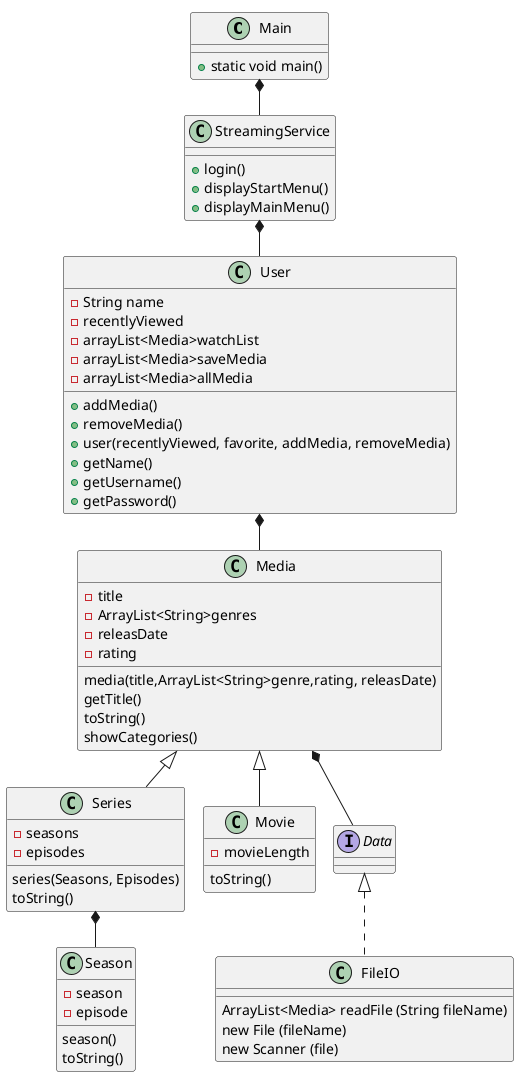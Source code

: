 @startuml
'https://plantuml.com/class-diagram
!pragma layout smetana
class Main
class Season



class Main{
+ static void main()
}

class StreamingService{
+login()
+displayStartMenu()
+displayMainMenu()
}

class User{
- String name
-recentlyViewed
-arrayList<Media>watchList
-arrayList<Media>saveMedia
-arrayList<Media>allMedia
+addMedia()
+removeMedia()
+user(recentlyViewed, favorite, addMedia, removeMedia)
+getName()
+getUsername()
+getPassword()
}


class Media{
-title
-ArrayList<String>genres
-releasDate
-rating
media(title,ArrayList<String>genre,rating, releasDate)
getTitle()
toString()
showCategories()

}

class Series{
-seasons
-episodes
series(Seasons, Episodes)
toString()
}

class Season{
-season
-episode
season()
toString()
}

class Movie{
-movieLength

toString()
}



interface Data{


}

class FileIO{
ArrayList<Media> readFile (String fileName)
new File (fileName)
new Scanner (file)
}




Main *-- StreamingService
StreamingService *-- User
User *-- Media
Media <|-- Movie
Media <|-- Series

Data <|.- FileIO
Media *-- Data


Series *-- Season





@enduml